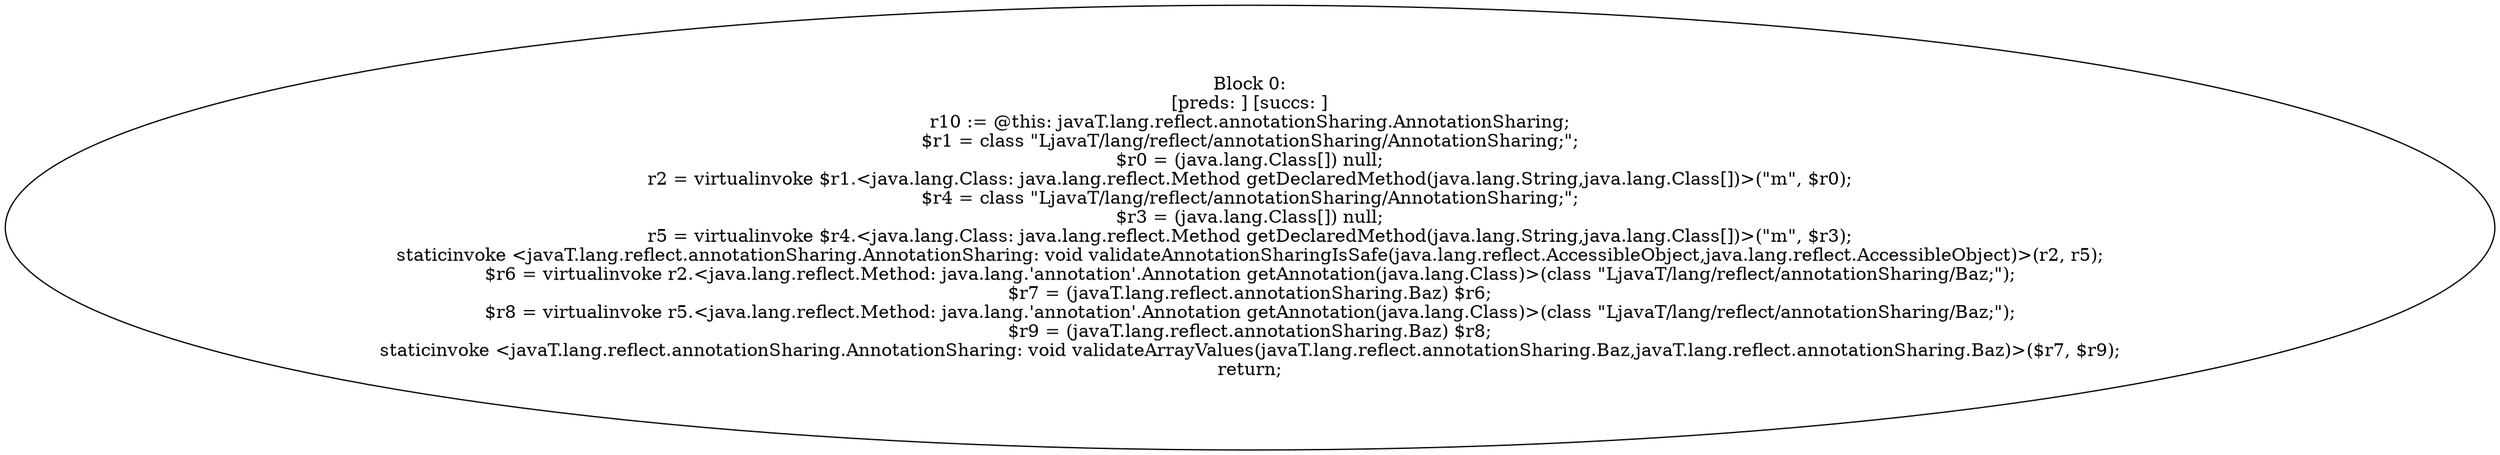 digraph "unitGraph" {
    "Block 0:
[preds: ] [succs: ]
r10 := @this: javaT.lang.reflect.annotationSharing.AnnotationSharing;
$r1 = class \"LjavaT/lang/reflect/annotationSharing/AnnotationSharing;\";
$r0 = (java.lang.Class[]) null;
r2 = virtualinvoke $r1.<java.lang.Class: java.lang.reflect.Method getDeclaredMethod(java.lang.String,java.lang.Class[])>(\"m\", $r0);
$r4 = class \"LjavaT/lang/reflect/annotationSharing/AnnotationSharing;\";
$r3 = (java.lang.Class[]) null;
r5 = virtualinvoke $r4.<java.lang.Class: java.lang.reflect.Method getDeclaredMethod(java.lang.String,java.lang.Class[])>(\"m\", $r3);
staticinvoke <javaT.lang.reflect.annotationSharing.AnnotationSharing: void validateAnnotationSharingIsSafe(java.lang.reflect.AccessibleObject,java.lang.reflect.AccessibleObject)>(r2, r5);
$r6 = virtualinvoke r2.<java.lang.reflect.Method: java.lang.'annotation'.Annotation getAnnotation(java.lang.Class)>(class \"LjavaT/lang/reflect/annotationSharing/Baz;\");
$r7 = (javaT.lang.reflect.annotationSharing.Baz) $r6;
$r8 = virtualinvoke r5.<java.lang.reflect.Method: java.lang.'annotation'.Annotation getAnnotation(java.lang.Class)>(class \"LjavaT/lang/reflect/annotationSharing/Baz;\");
$r9 = (javaT.lang.reflect.annotationSharing.Baz) $r8;
staticinvoke <javaT.lang.reflect.annotationSharing.AnnotationSharing: void validateArrayValues(javaT.lang.reflect.annotationSharing.Baz,javaT.lang.reflect.annotationSharing.Baz)>($r7, $r9);
return;
"
}
